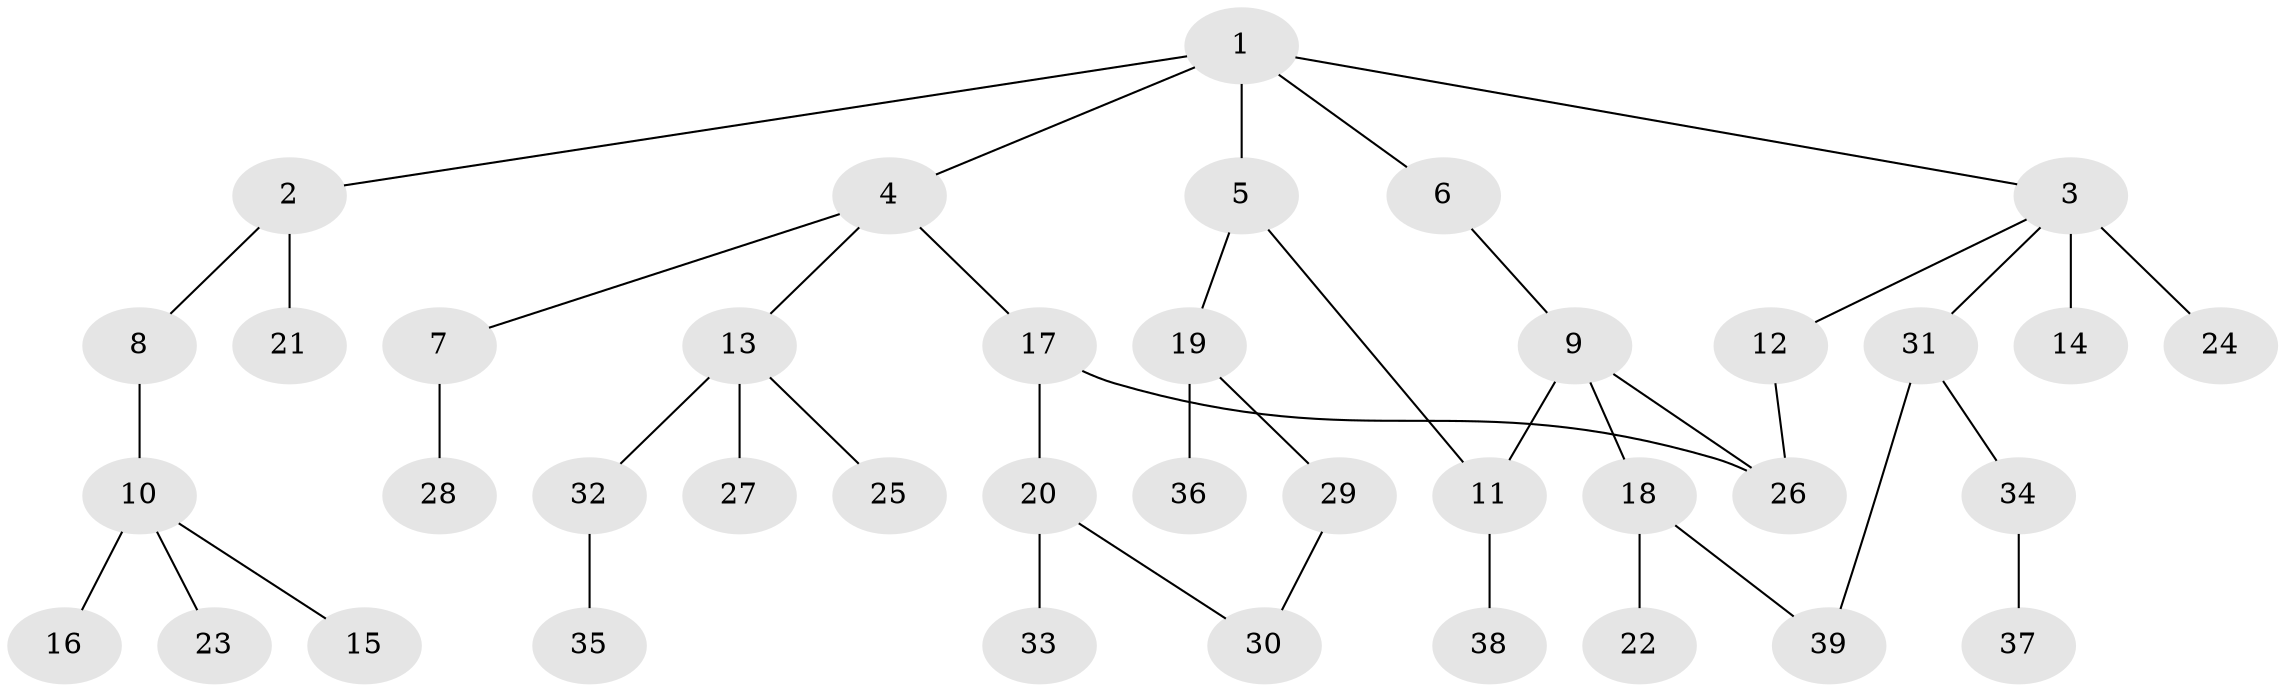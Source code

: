 // original degree distribution, {7: 0.03937007874015748, 4: 0.06299212598425197, 8: 0.007874015748031496, 6: 0.015748031496062992, 5: 0.015748031496062992, 3: 0.09448818897637795, 1: 0.5118110236220472, 2: 0.25196850393700787}
// Generated by graph-tools (version 1.1) at 2025/48/03/04/25 22:48:56]
// undirected, 39 vertices, 43 edges
graph export_dot {
  node [color=gray90,style=filled];
  1;
  2;
  3;
  4;
  5;
  6;
  7;
  8;
  9;
  10;
  11;
  12;
  13;
  14;
  15;
  16;
  17;
  18;
  19;
  20;
  21;
  22;
  23;
  24;
  25;
  26;
  27;
  28;
  29;
  30;
  31;
  32;
  33;
  34;
  35;
  36;
  37;
  38;
  39;
  1 -- 2 [weight=1.0];
  1 -- 3 [weight=1.0];
  1 -- 4 [weight=1.0];
  1 -- 5 [weight=1.0];
  1 -- 6 [weight=1.0];
  2 -- 8 [weight=1.0];
  2 -- 21 [weight=2.0];
  3 -- 12 [weight=1.0];
  3 -- 14 [weight=1.0];
  3 -- 24 [weight=3.0];
  3 -- 31 [weight=1.0];
  4 -- 7 [weight=1.0];
  4 -- 13 [weight=1.0];
  4 -- 17 [weight=1.0];
  5 -- 11 [weight=1.0];
  5 -- 19 [weight=1.0];
  6 -- 9 [weight=1.0];
  7 -- 28 [weight=4.0];
  8 -- 10 [weight=1.0];
  9 -- 11 [weight=1.0];
  9 -- 18 [weight=1.0];
  9 -- 26 [weight=1.0];
  10 -- 15 [weight=1.0];
  10 -- 16 [weight=2.0];
  10 -- 23 [weight=1.0];
  11 -- 38 [weight=1.0];
  12 -- 26 [weight=1.0];
  13 -- 25 [weight=1.0];
  13 -- 27 [weight=1.0];
  13 -- 32 [weight=2.0];
  17 -- 20 [weight=3.0];
  17 -- 26 [weight=1.0];
  18 -- 22 [weight=1.0];
  18 -- 39 [weight=1.0];
  19 -- 29 [weight=1.0];
  19 -- 36 [weight=3.0];
  20 -- 30 [weight=1.0];
  20 -- 33 [weight=1.0];
  29 -- 30 [weight=1.0];
  31 -- 34 [weight=1.0];
  31 -- 39 [weight=1.0];
  32 -- 35 [weight=1.0];
  34 -- 37 [weight=1.0];
}
